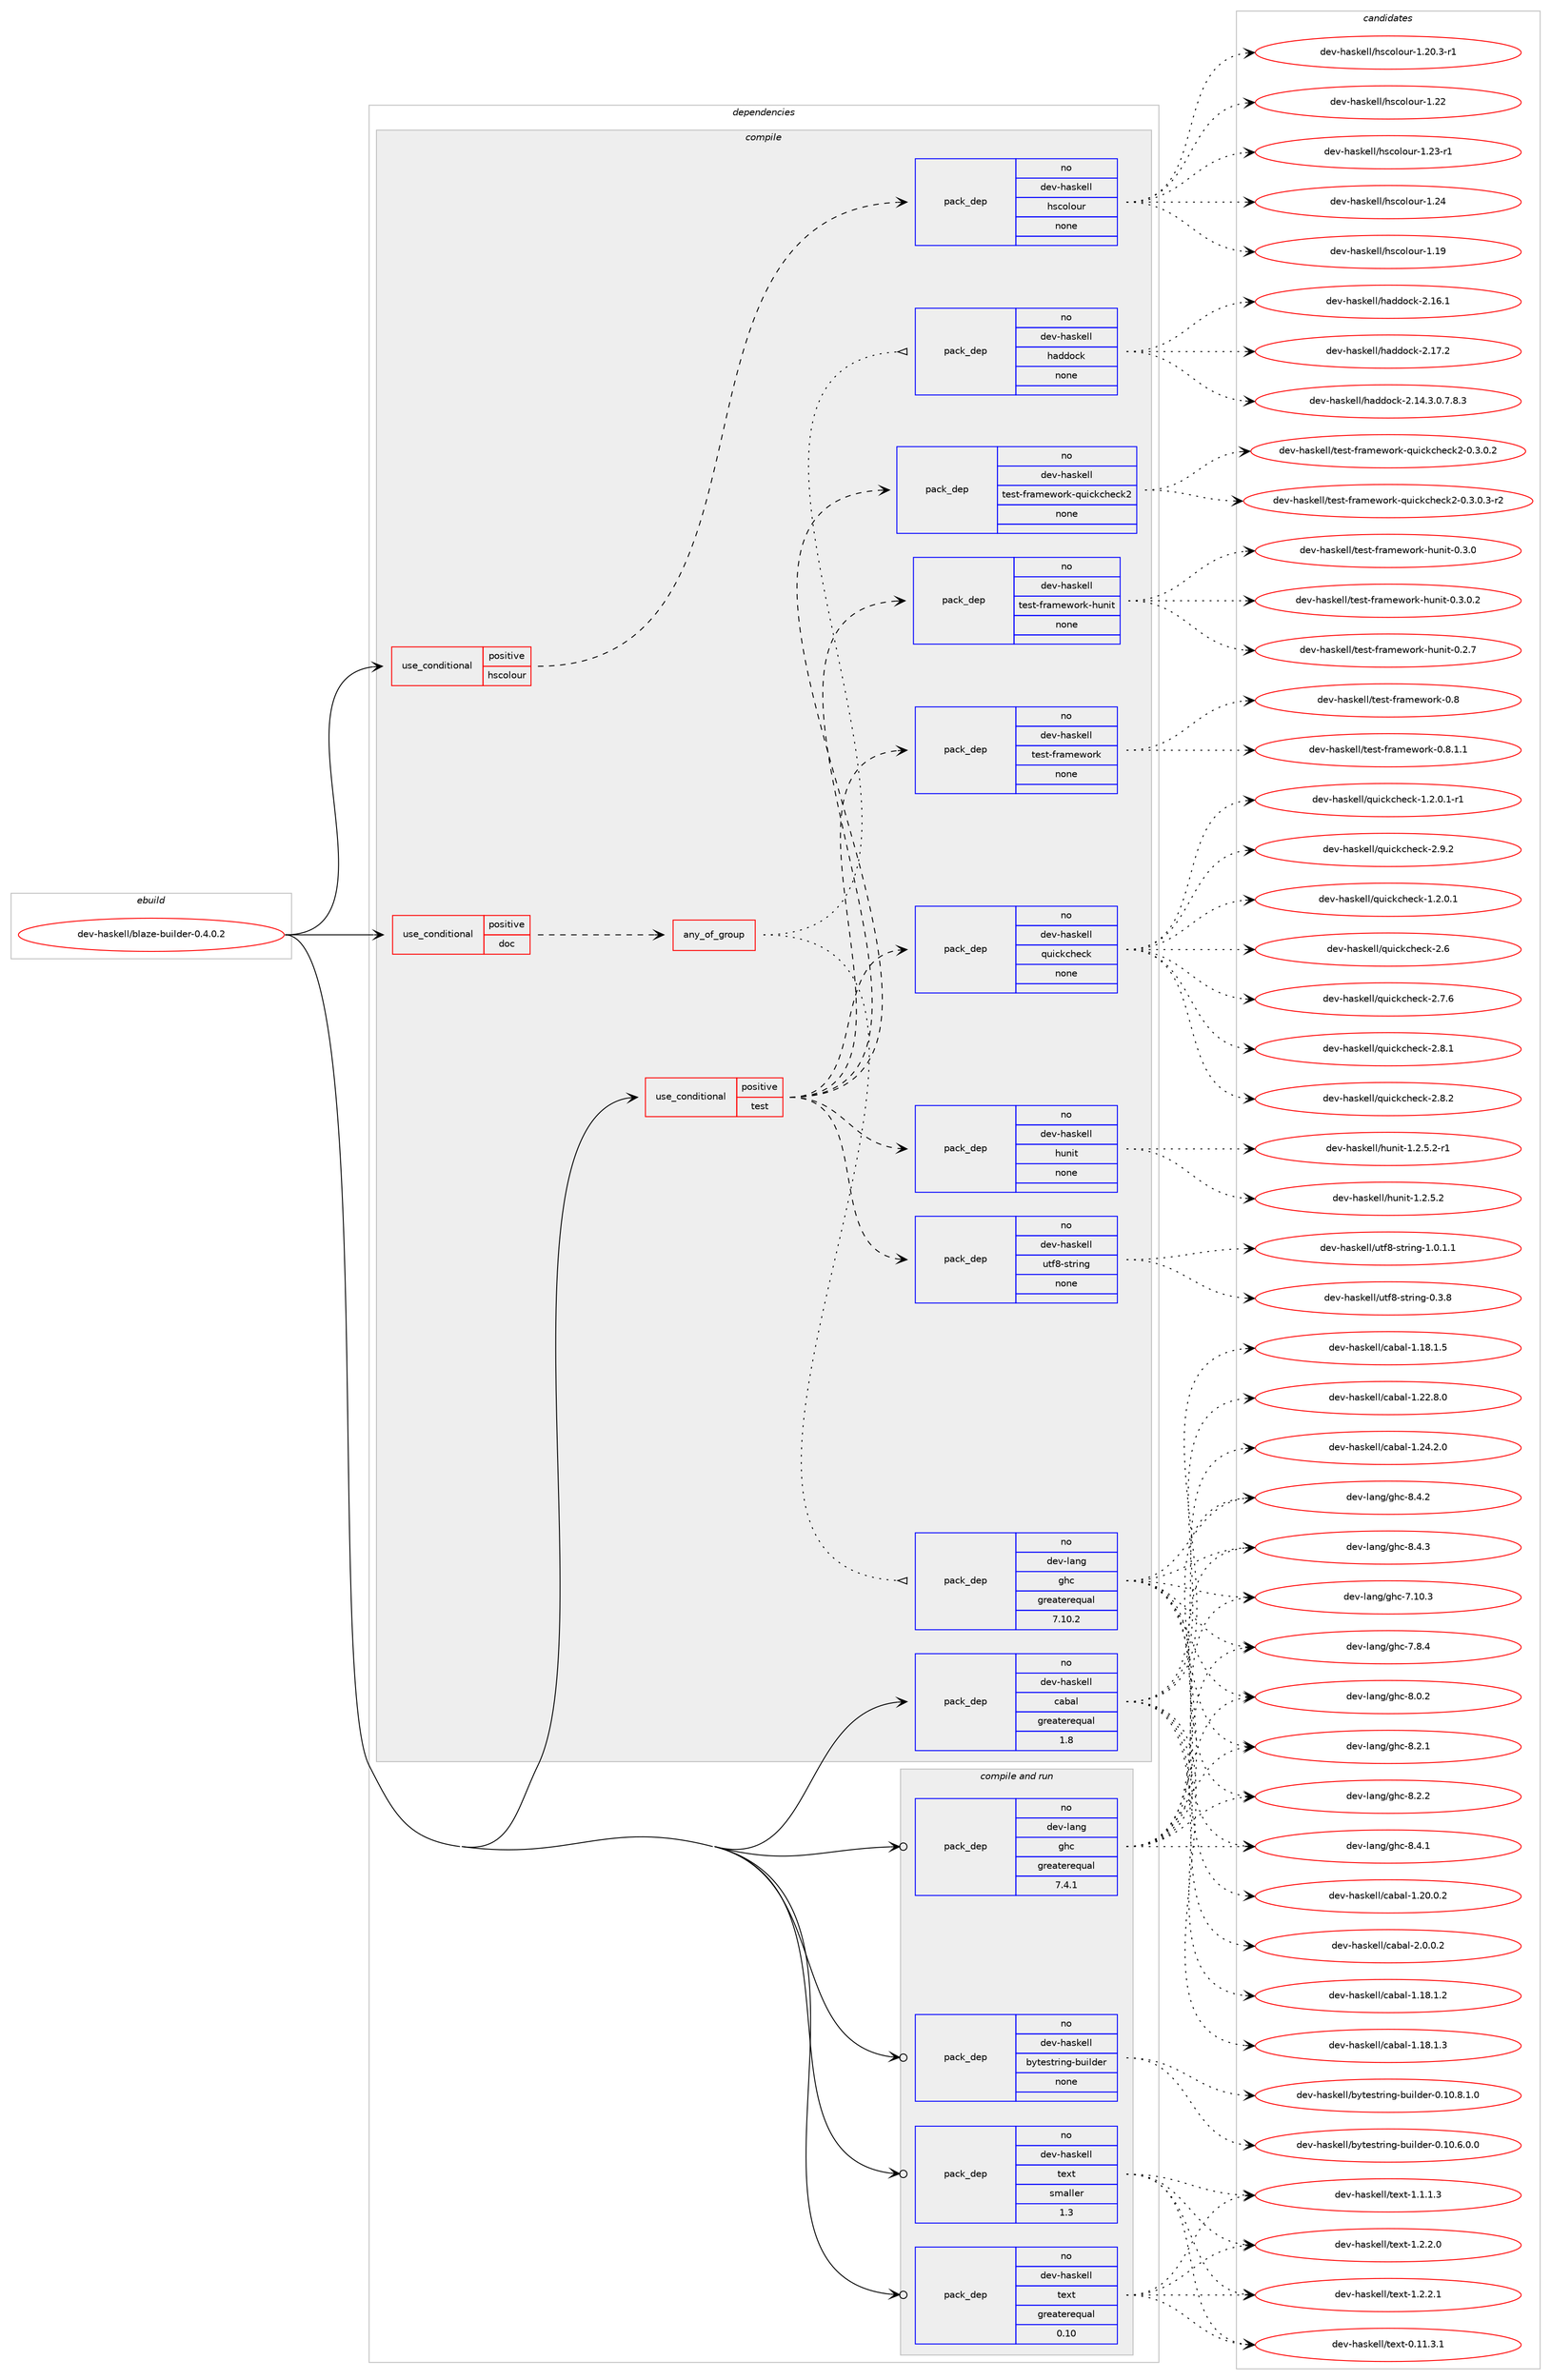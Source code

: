 digraph prolog {

# *************
# Graph options
# *************

newrank=true;
concentrate=true;
compound=true;
graph [rankdir=LR,fontname=Helvetica,fontsize=10,ranksep=1.5];#, ranksep=2.5, nodesep=0.2];
edge  [arrowhead=vee];
node  [fontname=Helvetica,fontsize=10];

# **********
# The ebuild
# **********

subgraph cluster_leftcol {
color=gray;
rank=same;
label=<<i>ebuild</i>>;
id [label="dev-haskell/blaze-builder-0.4.0.2", color=red, width=4, href="../dev-haskell/blaze-builder-0.4.0.2.svg"];
}

# ****************
# The dependencies
# ****************

subgraph cluster_midcol {
color=gray;
label=<<i>dependencies</i>>;
subgraph cluster_compile {
fillcolor="#eeeeee";
style=filled;
label=<<i>compile</i>>;
subgraph cond358758 {
dependency1327276 [label=<<TABLE BORDER="0" CELLBORDER="1" CELLSPACING="0" CELLPADDING="4"><TR><TD ROWSPAN="3" CELLPADDING="10">use_conditional</TD></TR><TR><TD>positive</TD></TR><TR><TD>doc</TD></TR></TABLE>>, shape=none, color=red];
subgraph any20591 {
dependency1327277 [label=<<TABLE BORDER="0" CELLBORDER="1" CELLSPACING="0" CELLPADDING="4"><TR><TD CELLPADDING="10">any_of_group</TD></TR></TABLE>>, shape=none, color=red];subgraph pack947375 {
dependency1327278 [label=<<TABLE BORDER="0" CELLBORDER="1" CELLSPACING="0" CELLPADDING="4" WIDTH="220"><TR><TD ROWSPAN="6" CELLPADDING="30">pack_dep</TD></TR><TR><TD WIDTH="110">no</TD></TR><TR><TD>dev-haskell</TD></TR><TR><TD>haddock</TD></TR><TR><TD>none</TD></TR><TR><TD></TD></TR></TABLE>>, shape=none, color=blue];
}
dependency1327277:e -> dependency1327278:w [weight=20,style="dotted",arrowhead="oinv"];
subgraph pack947376 {
dependency1327279 [label=<<TABLE BORDER="0" CELLBORDER="1" CELLSPACING="0" CELLPADDING="4" WIDTH="220"><TR><TD ROWSPAN="6" CELLPADDING="30">pack_dep</TD></TR><TR><TD WIDTH="110">no</TD></TR><TR><TD>dev-lang</TD></TR><TR><TD>ghc</TD></TR><TR><TD>greaterequal</TD></TR><TR><TD>7.10.2</TD></TR></TABLE>>, shape=none, color=blue];
}
dependency1327277:e -> dependency1327279:w [weight=20,style="dotted",arrowhead="oinv"];
}
dependency1327276:e -> dependency1327277:w [weight=20,style="dashed",arrowhead="vee"];
}
id:e -> dependency1327276:w [weight=20,style="solid",arrowhead="vee"];
subgraph cond358759 {
dependency1327280 [label=<<TABLE BORDER="0" CELLBORDER="1" CELLSPACING="0" CELLPADDING="4"><TR><TD ROWSPAN="3" CELLPADDING="10">use_conditional</TD></TR><TR><TD>positive</TD></TR><TR><TD>hscolour</TD></TR></TABLE>>, shape=none, color=red];
subgraph pack947377 {
dependency1327281 [label=<<TABLE BORDER="0" CELLBORDER="1" CELLSPACING="0" CELLPADDING="4" WIDTH="220"><TR><TD ROWSPAN="6" CELLPADDING="30">pack_dep</TD></TR><TR><TD WIDTH="110">no</TD></TR><TR><TD>dev-haskell</TD></TR><TR><TD>hscolour</TD></TR><TR><TD>none</TD></TR><TR><TD></TD></TR></TABLE>>, shape=none, color=blue];
}
dependency1327280:e -> dependency1327281:w [weight=20,style="dashed",arrowhead="vee"];
}
id:e -> dependency1327280:w [weight=20,style="solid",arrowhead="vee"];
subgraph cond358760 {
dependency1327282 [label=<<TABLE BORDER="0" CELLBORDER="1" CELLSPACING="0" CELLPADDING="4"><TR><TD ROWSPAN="3" CELLPADDING="10">use_conditional</TD></TR><TR><TD>positive</TD></TR><TR><TD>test</TD></TR></TABLE>>, shape=none, color=red];
subgraph pack947378 {
dependency1327283 [label=<<TABLE BORDER="0" CELLBORDER="1" CELLSPACING="0" CELLPADDING="4" WIDTH="220"><TR><TD ROWSPAN="6" CELLPADDING="30">pack_dep</TD></TR><TR><TD WIDTH="110">no</TD></TR><TR><TD>dev-haskell</TD></TR><TR><TD>hunit</TD></TR><TR><TD>none</TD></TR><TR><TD></TD></TR></TABLE>>, shape=none, color=blue];
}
dependency1327282:e -> dependency1327283:w [weight=20,style="dashed",arrowhead="vee"];
subgraph pack947379 {
dependency1327284 [label=<<TABLE BORDER="0" CELLBORDER="1" CELLSPACING="0" CELLPADDING="4" WIDTH="220"><TR><TD ROWSPAN="6" CELLPADDING="30">pack_dep</TD></TR><TR><TD WIDTH="110">no</TD></TR><TR><TD>dev-haskell</TD></TR><TR><TD>quickcheck</TD></TR><TR><TD>none</TD></TR><TR><TD></TD></TR></TABLE>>, shape=none, color=blue];
}
dependency1327282:e -> dependency1327284:w [weight=20,style="dashed",arrowhead="vee"];
subgraph pack947380 {
dependency1327285 [label=<<TABLE BORDER="0" CELLBORDER="1" CELLSPACING="0" CELLPADDING="4" WIDTH="220"><TR><TD ROWSPAN="6" CELLPADDING="30">pack_dep</TD></TR><TR><TD WIDTH="110">no</TD></TR><TR><TD>dev-haskell</TD></TR><TR><TD>test-framework</TD></TR><TR><TD>none</TD></TR><TR><TD></TD></TR></TABLE>>, shape=none, color=blue];
}
dependency1327282:e -> dependency1327285:w [weight=20,style="dashed",arrowhead="vee"];
subgraph pack947381 {
dependency1327286 [label=<<TABLE BORDER="0" CELLBORDER="1" CELLSPACING="0" CELLPADDING="4" WIDTH="220"><TR><TD ROWSPAN="6" CELLPADDING="30">pack_dep</TD></TR><TR><TD WIDTH="110">no</TD></TR><TR><TD>dev-haskell</TD></TR><TR><TD>test-framework-hunit</TD></TR><TR><TD>none</TD></TR><TR><TD></TD></TR></TABLE>>, shape=none, color=blue];
}
dependency1327282:e -> dependency1327286:w [weight=20,style="dashed",arrowhead="vee"];
subgraph pack947382 {
dependency1327287 [label=<<TABLE BORDER="0" CELLBORDER="1" CELLSPACING="0" CELLPADDING="4" WIDTH="220"><TR><TD ROWSPAN="6" CELLPADDING="30">pack_dep</TD></TR><TR><TD WIDTH="110">no</TD></TR><TR><TD>dev-haskell</TD></TR><TR><TD>test-framework-quickcheck2</TD></TR><TR><TD>none</TD></TR><TR><TD></TD></TR></TABLE>>, shape=none, color=blue];
}
dependency1327282:e -> dependency1327287:w [weight=20,style="dashed",arrowhead="vee"];
subgraph pack947383 {
dependency1327288 [label=<<TABLE BORDER="0" CELLBORDER="1" CELLSPACING="0" CELLPADDING="4" WIDTH="220"><TR><TD ROWSPAN="6" CELLPADDING="30">pack_dep</TD></TR><TR><TD WIDTH="110">no</TD></TR><TR><TD>dev-haskell</TD></TR><TR><TD>utf8-string</TD></TR><TR><TD>none</TD></TR><TR><TD></TD></TR></TABLE>>, shape=none, color=blue];
}
dependency1327282:e -> dependency1327288:w [weight=20,style="dashed",arrowhead="vee"];
}
id:e -> dependency1327282:w [weight=20,style="solid",arrowhead="vee"];
subgraph pack947384 {
dependency1327289 [label=<<TABLE BORDER="0" CELLBORDER="1" CELLSPACING="0" CELLPADDING="4" WIDTH="220"><TR><TD ROWSPAN="6" CELLPADDING="30">pack_dep</TD></TR><TR><TD WIDTH="110">no</TD></TR><TR><TD>dev-haskell</TD></TR><TR><TD>cabal</TD></TR><TR><TD>greaterequal</TD></TR><TR><TD>1.8</TD></TR></TABLE>>, shape=none, color=blue];
}
id:e -> dependency1327289:w [weight=20,style="solid",arrowhead="vee"];
}
subgraph cluster_compileandrun {
fillcolor="#eeeeee";
style=filled;
label=<<i>compile and run</i>>;
subgraph pack947385 {
dependency1327290 [label=<<TABLE BORDER="0" CELLBORDER="1" CELLSPACING="0" CELLPADDING="4" WIDTH="220"><TR><TD ROWSPAN="6" CELLPADDING="30">pack_dep</TD></TR><TR><TD WIDTH="110">no</TD></TR><TR><TD>dev-haskell</TD></TR><TR><TD>bytestring-builder</TD></TR><TR><TD>none</TD></TR><TR><TD></TD></TR></TABLE>>, shape=none, color=blue];
}
id:e -> dependency1327290:w [weight=20,style="solid",arrowhead="odotvee"];
subgraph pack947386 {
dependency1327291 [label=<<TABLE BORDER="0" CELLBORDER="1" CELLSPACING="0" CELLPADDING="4" WIDTH="220"><TR><TD ROWSPAN="6" CELLPADDING="30">pack_dep</TD></TR><TR><TD WIDTH="110">no</TD></TR><TR><TD>dev-haskell</TD></TR><TR><TD>text</TD></TR><TR><TD>greaterequal</TD></TR><TR><TD>0.10</TD></TR></TABLE>>, shape=none, color=blue];
}
id:e -> dependency1327291:w [weight=20,style="solid",arrowhead="odotvee"];
subgraph pack947387 {
dependency1327292 [label=<<TABLE BORDER="0" CELLBORDER="1" CELLSPACING="0" CELLPADDING="4" WIDTH="220"><TR><TD ROWSPAN="6" CELLPADDING="30">pack_dep</TD></TR><TR><TD WIDTH="110">no</TD></TR><TR><TD>dev-haskell</TD></TR><TR><TD>text</TD></TR><TR><TD>smaller</TD></TR><TR><TD>1.3</TD></TR></TABLE>>, shape=none, color=blue];
}
id:e -> dependency1327292:w [weight=20,style="solid",arrowhead="odotvee"];
subgraph pack947388 {
dependency1327293 [label=<<TABLE BORDER="0" CELLBORDER="1" CELLSPACING="0" CELLPADDING="4" WIDTH="220"><TR><TD ROWSPAN="6" CELLPADDING="30">pack_dep</TD></TR><TR><TD WIDTH="110">no</TD></TR><TR><TD>dev-lang</TD></TR><TR><TD>ghc</TD></TR><TR><TD>greaterequal</TD></TR><TR><TD>7.4.1</TD></TR></TABLE>>, shape=none, color=blue];
}
id:e -> dependency1327293:w [weight=20,style="solid",arrowhead="odotvee"];
}
subgraph cluster_run {
fillcolor="#eeeeee";
style=filled;
label=<<i>run</i>>;
}
}

# **************
# The candidates
# **************

subgraph cluster_choices {
rank=same;
color=gray;
label=<<i>candidates</i>>;

subgraph choice947375 {
color=black;
nodesep=1;
choice1001011184510497115107101108108471049710010011199107455046495246514648465546564651 [label="dev-haskell/haddock-2.14.3.0.7.8.3", color=red, width=4,href="../dev-haskell/haddock-2.14.3.0.7.8.3.svg"];
choice100101118451049711510710110810847104971001001119910745504649544649 [label="dev-haskell/haddock-2.16.1", color=red, width=4,href="../dev-haskell/haddock-2.16.1.svg"];
choice100101118451049711510710110810847104971001001119910745504649554650 [label="dev-haskell/haddock-2.17.2", color=red, width=4,href="../dev-haskell/haddock-2.17.2.svg"];
dependency1327278:e -> choice1001011184510497115107101108108471049710010011199107455046495246514648465546564651:w [style=dotted,weight="100"];
dependency1327278:e -> choice100101118451049711510710110810847104971001001119910745504649544649:w [style=dotted,weight="100"];
dependency1327278:e -> choice100101118451049711510710110810847104971001001119910745504649554650:w [style=dotted,weight="100"];
}
subgraph choice947376 {
color=black;
nodesep=1;
choice1001011184510897110103471031049945554649484651 [label="dev-lang/ghc-7.10.3", color=red, width=4,href="../dev-lang/ghc-7.10.3.svg"];
choice10010111845108971101034710310499455546564652 [label="dev-lang/ghc-7.8.4", color=red, width=4,href="../dev-lang/ghc-7.8.4.svg"];
choice10010111845108971101034710310499455646484650 [label="dev-lang/ghc-8.0.2", color=red, width=4,href="../dev-lang/ghc-8.0.2.svg"];
choice10010111845108971101034710310499455646504649 [label="dev-lang/ghc-8.2.1", color=red, width=4,href="../dev-lang/ghc-8.2.1.svg"];
choice10010111845108971101034710310499455646504650 [label="dev-lang/ghc-8.2.2", color=red, width=4,href="../dev-lang/ghc-8.2.2.svg"];
choice10010111845108971101034710310499455646524649 [label="dev-lang/ghc-8.4.1", color=red, width=4,href="../dev-lang/ghc-8.4.1.svg"];
choice10010111845108971101034710310499455646524650 [label="dev-lang/ghc-8.4.2", color=red, width=4,href="../dev-lang/ghc-8.4.2.svg"];
choice10010111845108971101034710310499455646524651 [label="dev-lang/ghc-8.4.3", color=red, width=4,href="../dev-lang/ghc-8.4.3.svg"];
dependency1327279:e -> choice1001011184510897110103471031049945554649484651:w [style=dotted,weight="100"];
dependency1327279:e -> choice10010111845108971101034710310499455546564652:w [style=dotted,weight="100"];
dependency1327279:e -> choice10010111845108971101034710310499455646484650:w [style=dotted,weight="100"];
dependency1327279:e -> choice10010111845108971101034710310499455646504649:w [style=dotted,weight="100"];
dependency1327279:e -> choice10010111845108971101034710310499455646504650:w [style=dotted,weight="100"];
dependency1327279:e -> choice10010111845108971101034710310499455646524649:w [style=dotted,weight="100"];
dependency1327279:e -> choice10010111845108971101034710310499455646524650:w [style=dotted,weight="100"];
dependency1327279:e -> choice10010111845108971101034710310499455646524651:w [style=dotted,weight="100"];
}
subgraph choice947377 {
color=black;
nodesep=1;
choice100101118451049711510710110810847104115991111081111171144549464957 [label="dev-haskell/hscolour-1.19", color=red, width=4,href="../dev-haskell/hscolour-1.19.svg"];
choice10010111845104971151071011081084710411599111108111117114454946504846514511449 [label="dev-haskell/hscolour-1.20.3-r1", color=red, width=4,href="../dev-haskell/hscolour-1.20.3-r1.svg"];
choice100101118451049711510710110810847104115991111081111171144549465050 [label="dev-haskell/hscolour-1.22", color=red, width=4,href="../dev-haskell/hscolour-1.22.svg"];
choice1001011184510497115107101108108471041159911110811111711445494650514511449 [label="dev-haskell/hscolour-1.23-r1", color=red, width=4,href="../dev-haskell/hscolour-1.23-r1.svg"];
choice100101118451049711510710110810847104115991111081111171144549465052 [label="dev-haskell/hscolour-1.24", color=red, width=4,href="../dev-haskell/hscolour-1.24.svg"];
dependency1327281:e -> choice100101118451049711510710110810847104115991111081111171144549464957:w [style=dotted,weight="100"];
dependency1327281:e -> choice10010111845104971151071011081084710411599111108111117114454946504846514511449:w [style=dotted,weight="100"];
dependency1327281:e -> choice100101118451049711510710110810847104115991111081111171144549465050:w [style=dotted,weight="100"];
dependency1327281:e -> choice1001011184510497115107101108108471041159911110811111711445494650514511449:w [style=dotted,weight="100"];
dependency1327281:e -> choice100101118451049711510710110810847104115991111081111171144549465052:w [style=dotted,weight="100"];
}
subgraph choice947378 {
color=black;
nodesep=1;
choice1001011184510497115107101108108471041171101051164549465046534650 [label="dev-haskell/hunit-1.2.5.2", color=red, width=4,href="../dev-haskell/hunit-1.2.5.2.svg"];
choice10010111845104971151071011081084710411711010511645494650465346504511449 [label="dev-haskell/hunit-1.2.5.2-r1", color=red, width=4,href="../dev-haskell/hunit-1.2.5.2-r1.svg"];
dependency1327283:e -> choice1001011184510497115107101108108471041171101051164549465046534650:w [style=dotted,weight="100"];
dependency1327283:e -> choice10010111845104971151071011081084710411711010511645494650465346504511449:w [style=dotted,weight="100"];
}
subgraph choice947379 {
color=black;
nodesep=1;
choice1001011184510497115107101108108471131171059910799104101991074549465046484649 [label="dev-haskell/quickcheck-1.2.0.1", color=red, width=4,href="../dev-haskell/quickcheck-1.2.0.1.svg"];
choice10010111845104971151071011081084711311710599107991041019910745494650464846494511449 [label="dev-haskell/quickcheck-1.2.0.1-r1", color=red, width=4,href="../dev-haskell/quickcheck-1.2.0.1-r1.svg"];
choice10010111845104971151071011081084711311710599107991041019910745504654 [label="dev-haskell/quickcheck-2.6", color=red, width=4,href="../dev-haskell/quickcheck-2.6.svg"];
choice100101118451049711510710110810847113117105991079910410199107455046554654 [label="dev-haskell/quickcheck-2.7.6", color=red, width=4,href="../dev-haskell/quickcheck-2.7.6.svg"];
choice100101118451049711510710110810847113117105991079910410199107455046564649 [label="dev-haskell/quickcheck-2.8.1", color=red, width=4,href="../dev-haskell/quickcheck-2.8.1.svg"];
choice100101118451049711510710110810847113117105991079910410199107455046564650 [label="dev-haskell/quickcheck-2.8.2", color=red, width=4,href="../dev-haskell/quickcheck-2.8.2.svg"];
choice100101118451049711510710110810847113117105991079910410199107455046574650 [label="dev-haskell/quickcheck-2.9.2", color=red, width=4,href="../dev-haskell/quickcheck-2.9.2.svg"];
dependency1327284:e -> choice1001011184510497115107101108108471131171059910799104101991074549465046484649:w [style=dotted,weight="100"];
dependency1327284:e -> choice10010111845104971151071011081084711311710599107991041019910745494650464846494511449:w [style=dotted,weight="100"];
dependency1327284:e -> choice10010111845104971151071011081084711311710599107991041019910745504654:w [style=dotted,weight="100"];
dependency1327284:e -> choice100101118451049711510710110810847113117105991079910410199107455046554654:w [style=dotted,weight="100"];
dependency1327284:e -> choice100101118451049711510710110810847113117105991079910410199107455046564649:w [style=dotted,weight="100"];
dependency1327284:e -> choice100101118451049711510710110810847113117105991079910410199107455046564650:w [style=dotted,weight="100"];
dependency1327284:e -> choice100101118451049711510710110810847113117105991079910410199107455046574650:w [style=dotted,weight="100"];
}
subgraph choice947380 {
color=black;
nodesep=1;
choice100101118451049711510710110810847116101115116451021149710910111911111410745484656 [label="dev-haskell/test-framework-0.8", color=red, width=4,href="../dev-haskell/test-framework-0.8.svg"];
choice10010111845104971151071011081084711610111511645102114971091011191111141074548465646494649 [label="dev-haskell/test-framework-0.8.1.1", color=red, width=4,href="../dev-haskell/test-framework-0.8.1.1.svg"];
dependency1327285:e -> choice100101118451049711510710110810847116101115116451021149710910111911111410745484656:w [style=dotted,weight="100"];
dependency1327285:e -> choice10010111845104971151071011081084711610111511645102114971091011191111141074548465646494649:w [style=dotted,weight="100"];
}
subgraph choice947381 {
color=black;
nodesep=1;
choice100101118451049711510710110810847116101115116451021149710910111911111410745104117110105116454846504655 [label="dev-haskell/test-framework-hunit-0.2.7", color=red, width=4,href="../dev-haskell/test-framework-hunit-0.2.7.svg"];
choice100101118451049711510710110810847116101115116451021149710910111911111410745104117110105116454846514648 [label="dev-haskell/test-framework-hunit-0.3.0", color=red, width=4,href="../dev-haskell/test-framework-hunit-0.3.0.svg"];
choice1001011184510497115107101108108471161011151164510211497109101119111114107451041171101051164548465146484650 [label="dev-haskell/test-framework-hunit-0.3.0.2", color=red, width=4,href="../dev-haskell/test-framework-hunit-0.3.0.2.svg"];
dependency1327286:e -> choice100101118451049711510710110810847116101115116451021149710910111911111410745104117110105116454846504655:w [style=dotted,weight="100"];
dependency1327286:e -> choice100101118451049711510710110810847116101115116451021149710910111911111410745104117110105116454846514648:w [style=dotted,weight="100"];
dependency1327286:e -> choice1001011184510497115107101108108471161011151164510211497109101119111114107451041171101051164548465146484650:w [style=dotted,weight="100"];
}
subgraph choice947382 {
color=black;
nodesep=1;
choice100101118451049711510710110810847116101115116451021149710910111911111410745113117105991079910410199107504548465146484650 [label="dev-haskell/test-framework-quickcheck2-0.3.0.2", color=red, width=4,href="../dev-haskell/test-framework-quickcheck2-0.3.0.2.svg"];
choice1001011184510497115107101108108471161011151164510211497109101119111114107451131171059910799104101991075045484651464846514511450 [label="dev-haskell/test-framework-quickcheck2-0.3.0.3-r2", color=red, width=4,href="../dev-haskell/test-framework-quickcheck2-0.3.0.3-r2.svg"];
dependency1327287:e -> choice100101118451049711510710110810847116101115116451021149710910111911111410745113117105991079910410199107504548465146484650:w [style=dotted,weight="100"];
dependency1327287:e -> choice1001011184510497115107101108108471161011151164510211497109101119111114107451131171059910799104101991075045484651464846514511450:w [style=dotted,weight="100"];
}
subgraph choice947383 {
color=black;
nodesep=1;
choice1001011184510497115107101108108471171161025645115116114105110103454846514656 [label="dev-haskell/utf8-string-0.3.8", color=red, width=4,href="../dev-haskell/utf8-string-0.3.8.svg"];
choice10010111845104971151071011081084711711610256451151161141051101034549464846494649 [label="dev-haskell/utf8-string-1.0.1.1", color=red, width=4,href="../dev-haskell/utf8-string-1.0.1.1.svg"];
dependency1327288:e -> choice1001011184510497115107101108108471171161025645115116114105110103454846514656:w [style=dotted,weight="100"];
dependency1327288:e -> choice10010111845104971151071011081084711711610256451151161141051101034549464846494649:w [style=dotted,weight="100"];
}
subgraph choice947384 {
color=black;
nodesep=1;
choice10010111845104971151071011081084799979897108454946495646494650 [label="dev-haskell/cabal-1.18.1.2", color=red, width=4,href="../dev-haskell/cabal-1.18.1.2.svg"];
choice10010111845104971151071011081084799979897108454946495646494651 [label="dev-haskell/cabal-1.18.1.3", color=red, width=4,href="../dev-haskell/cabal-1.18.1.3.svg"];
choice10010111845104971151071011081084799979897108454946495646494653 [label="dev-haskell/cabal-1.18.1.5", color=red, width=4,href="../dev-haskell/cabal-1.18.1.5.svg"];
choice10010111845104971151071011081084799979897108454946504846484650 [label="dev-haskell/cabal-1.20.0.2", color=red, width=4,href="../dev-haskell/cabal-1.20.0.2.svg"];
choice10010111845104971151071011081084799979897108454946505046564648 [label="dev-haskell/cabal-1.22.8.0", color=red, width=4,href="../dev-haskell/cabal-1.22.8.0.svg"];
choice10010111845104971151071011081084799979897108454946505246504648 [label="dev-haskell/cabal-1.24.2.0", color=red, width=4,href="../dev-haskell/cabal-1.24.2.0.svg"];
choice100101118451049711510710110810847999798971084550464846484650 [label="dev-haskell/cabal-2.0.0.2", color=red, width=4,href="../dev-haskell/cabal-2.0.0.2.svg"];
dependency1327289:e -> choice10010111845104971151071011081084799979897108454946495646494650:w [style=dotted,weight="100"];
dependency1327289:e -> choice10010111845104971151071011081084799979897108454946495646494651:w [style=dotted,weight="100"];
dependency1327289:e -> choice10010111845104971151071011081084799979897108454946495646494653:w [style=dotted,weight="100"];
dependency1327289:e -> choice10010111845104971151071011081084799979897108454946504846484650:w [style=dotted,weight="100"];
dependency1327289:e -> choice10010111845104971151071011081084799979897108454946505046564648:w [style=dotted,weight="100"];
dependency1327289:e -> choice10010111845104971151071011081084799979897108454946505246504648:w [style=dotted,weight="100"];
dependency1327289:e -> choice100101118451049711510710110810847999798971084550464846484650:w [style=dotted,weight="100"];
}
subgraph choice947385 {
color=black;
nodesep=1;
choice1001011184510497115107101108108479812111610111511611410511010345981171051081001011144548464948465446484648 [label="dev-haskell/bytestring-builder-0.10.6.0.0", color=red, width=4,href="../dev-haskell/bytestring-builder-0.10.6.0.0.svg"];
choice1001011184510497115107101108108479812111610111511611410511010345981171051081001011144548464948465646494648 [label="dev-haskell/bytestring-builder-0.10.8.1.0", color=red, width=4,href="../dev-haskell/bytestring-builder-0.10.8.1.0.svg"];
dependency1327290:e -> choice1001011184510497115107101108108479812111610111511611410511010345981171051081001011144548464948465446484648:w [style=dotted,weight="100"];
dependency1327290:e -> choice1001011184510497115107101108108479812111610111511611410511010345981171051081001011144548464948465646494648:w [style=dotted,weight="100"];
}
subgraph choice947386 {
color=black;
nodesep=1;
choice100101118451049711510710110810847116101120116454846494946514649 [label="dev-haskell/text-0.11.3.1", color=red, width=4,href="../dev-haskell/text-0.11.3.1.svg"];
choice1001011184510497115107101108108471161011201164549464946494651 [label="dev-haskell/text-1.1.1.3", color=red, width=4,href="../dev-haskell/text-1.1.1.3.svg"];
choice1001011184510497115107101108108471161011201164549465046504648 [label="dev-haskell/text-1.2.2.0", color=red, width=4,href="../dev-haskell/text-1.2.2.0.svg"];
choice1001011184510497115107101108108471161011201164549465046504649 [label="dev-haskell/text-1.2.2.1", color=red, width=4,href="../dev-haskell/text-1.2.2.1.svg"];
dependency1327291:e -> choice100101118451049711510710110810847116101120116454846494946514649:w [style=dotted,weight="100"];
dependency1327291:e -> choice1001011184510497115107101108108471161011201164549464946494651:w [style=dotted,weight="100"];
dependency1327291:e -> choice1001011184510497115107101108108471161011201164549465046504648:w [style=dotted,weight="100"];
dependency1327291:e -> choice1001011184510497115107101108108471161011201164549465046504649:w [style=dotted,weight="100"];
}
subgraph choice947387 {
color=black;
nodesep=1;
choice100101118451049711510710110810847116101120116454846494946514649 [label="dev-haskell/text-0.11.3.1", color=red, width=4,href="../dev-haskell/text-0.11.3.1.svg"];
choice1001011184510497115107101108108471161011201164549464946494651 [label="dev-haskell/text-1.1.1.3", color=red, width=4,href="../dev-haskell/text-1.1.1.3.svg"];
choice1001011184510497115107101108108471161011201164549465046504648 [label="dev-haskell/text-1.2.2.0", color=red, width=4,href="../dev-haskell/text-1.2.2.0.svg"];
choice1001011184510497115107101108108471161011201164549465046504649 [label="dev-haskell/text-1.2.2.1", color=red, width=4,href="../dev-haskell/text-1.2.2.1.svg"];
dependency1327292:e -> choice100101118451049711510710110810847116101120116454846494946514649:w [style=dotted,weight="100"];
dependency1327292:e -> choice1001011184510497115107101108108471161011201164549464946494651:w [style=dotted,weight="100"];
dependency1327292:e -> choice1001011184510497115107101108108471161011201164549465046504648:w [style=dotted,weight="100"];
dependency1327292:e -> choice1001011184510497115107101108108471161011201164549465046504649:w [style=dotted,weight="100"];
}
subgraph choice947388 {
color=black;
nodesep=1;
choice1001011184510897110103471031049945554649484651 [label="dev-lang/ghc-7.10.3", color=red, width=4,href="../dev-lang/ghc-7.10.3.svg"];
choice10010111845108971101034710310499455546564652 [label="dev-lang/ghc-7.8.4", color=red, width=4,href="../dev-lang/ghc-7.8.4.svg"];
choice10010111845108971101034710310499455646484650 [label="dev-lang/ghc-8.0.2", color=red, width=4,href="../dev-lang/ghc-8.0.2.svg"];
choice10010111845108971101034710310499455646504649 [label="dev-lang/ghc-8.2.1", color=red, width=4,href="../dev-lang/ghc-8.2.1.svg"];
choice10010111845108971101034710310499455646504650 [label="dev-lang/ghc-8.2.2", color=red, width=4,href="../dev-lang/ghc-8.2.2.svg"];
choice10010111845108971101034710310499455646524649 [label="dev-lang/ghc-8.4.1", color=red, width=4,href="../dev-lang/ghc-8.4.1.svg"];
choice10010111845108971101034710310499455646524650 [label="dev-lang/ghc-8.4.2", color=red, width=4,href="../dev-lang/ghc-8.4.2.svg"];
choice10010111845108971101034710310499455646524651 [label="dev-lang/ghc-8.4.3", color=red, width=4,href="../dev-lang/ghc-8.4.3.svg"];
dependency1327293:e -> choice1001011184510897110103471031049945554649484651:w [style=dotted,weight="100"];
dependency1327293:e -> choice10010111845108971101034710310499455546564652:w [style=dotted,weight="100"];
dependency1327293:e -> choice10010111845108971101034710310499455646484650:w [style=dotted,weight="100"];
dependency1327293:e -> choice10010111845108971101034710310499455646504649:w [style=dotted,weight="100"];
dependency1327293:e -> choice10010111845108971101034710310499455646504650:w [style=dotted,weight="100"];
dependency1327293:e -> choice10010111845108971101034710310499455646524649:w [style=dotted,weight="100"];
dependency1327293:e -> choice10010111845108971101034710310499455646524650:w [style=dotted,weight="100"];
dependency1327293:e -> choice10010111845108971101034710310499455646524651:w [style=dotted,weight="100"];
}
}

}
